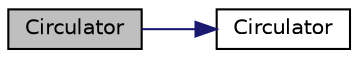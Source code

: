 digraph "Circulator"
{
  bgcolor="transparent";
  edge [fontname="Helvetica",fontsize="10",labelfontname="Helvetica",labelfontsize="10"];
  node [fontname="Helvetica",fontsize="10",shape=record];
  rankdir="LR";
  Node1 [label="Circulator",height=0.2,width=0.4,color="black", fillcolor="grey75", style="filled", fontcolor="black"];
  Node1 -> Node2 [color="midnightblue",fontsize="10",style="solid",fontname="Helvetica"];
  Node2 [label="Circulator",height=0.2,width=0.4,color="black",URL="$a00271.html#a4a1e5075763576f9e3861dcd29512e31",tooltip="Construct null. "];
}
